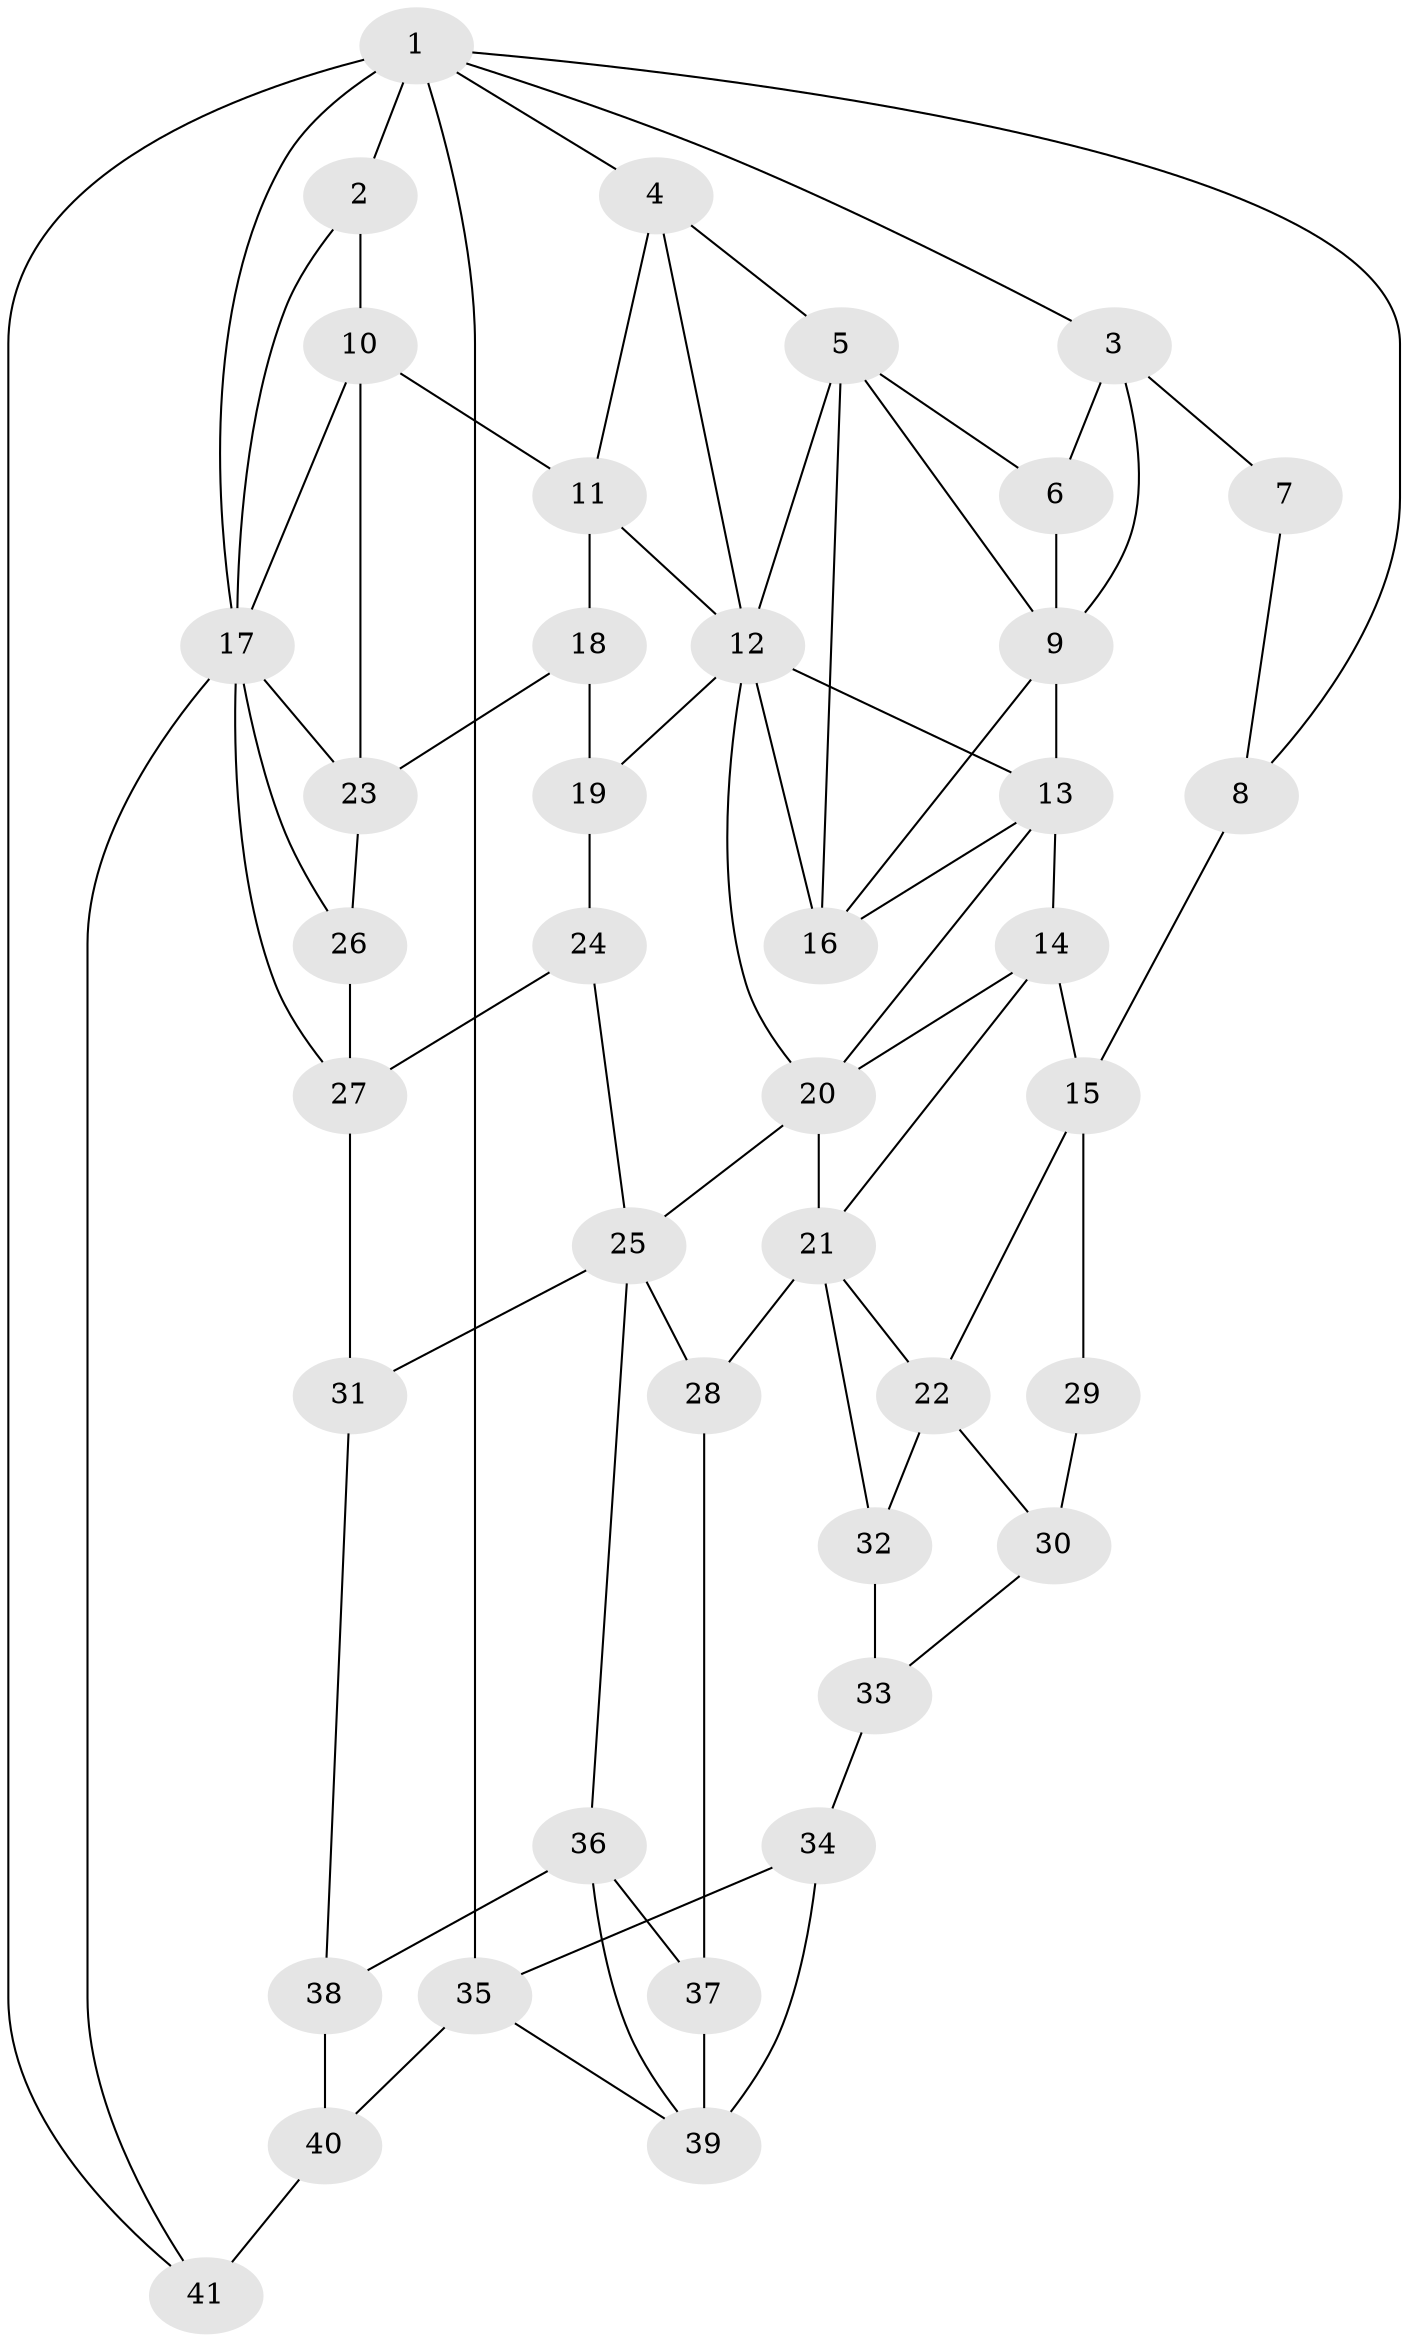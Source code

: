 // original degree distribution, {3: 0.029850746268656716, 6: 0.23134328358208955, 4: 0.21641791044776118, 5: 0.5223880597014925}
// Generated by graph-tools (version 1.1) at 2025/54/03/04/25 22:54:47]
// undirected, 41 vertices, 79 edges
graph export_dot {
  node [color=gray90,style=filled];
  1;
  2;
  3;
  4;
  5;
  6;
  7;
  8;
  9;
  10;
  11;
  12;
  13;
  14;
  15;
  16;
  17;
  18;
  19;
  20;
  21;
  22;
  23;
  24;
  25;
  26;
  27;
  28;
  29;
  30;
  31;
  32;
  33;
  34;
  35;
  36;
  37;
  38;
  39;
  40;
  41;
  1 -- 2 [weight=3.0];
  1 -- 3 [weight=1.0];
  1 -- 4 [weight=1.0];
  1 -- 8 [weight=1.0];
  1 -- 17 [weight=1.0];
  1 -- 35 [weight=2.0];
  1 -- 41 [weight=1.0];
  2 -- 10 [weight=1.0];
  2 -- 17 [weight=1.0];
  3 -- 6 [weight=1.0];
  3 -- 7 [weight=1.0];
  3 -- 9 [weight=1.0];
  4 -- 5 [weight=1.0];
  4 -- 11 [weight=1.0];
  4 -- 12 [weight=1.0];
  5 -- 6 [weight=1.0];
  5 -- 9 [weight=1.0];
  5 -- 12 [weight=2.0];
  5 -- 16 [weight=1.0];
  6 -- 9 [weight=1.0];
  7 -- 8 [weight=1.0];
  8 -- 15 [weight=2.0];
  9 -- 13 [weight=1.0];
  9 -- 16 [weight=1.0];
  10 -- 11 [weight=2.0];
  10 -- 17 [weight=1.0];
  10 -- 23 [weight=1.0];
  11 -- 12 [weight=1.0];
  11 -- 18 [weight=2.0];
  12 -- 13 [weight=1.0];
  12 -- 16 [weight=3.0];
  12 -- 19 [weight=1.0];
  12 -- 20 [weight=1.0];
  13 -- 14 [weight=1.0];
  13 -- 16 [weight=1.0];
  13 -- 20 [weight=1.0];
  14 -- 15 [weight=1.0];
  14 -- 20 [weight=1.0];
  14 -- 21 [weight=1.0];
  15 -- 22 [weight=1.0];
  15 -- 29 [weight=1.0];
  17 -- 23 [weight=1.0];
  17 -- 26 [weight=1.0];
  17 -- 27 [weight=1.0];
  17 -- 41 [weight=1.0];
  18 -- 19 [weight=2.0];
  18 -- 23 [weight=2.0];
  19 -- 24 [weight=1.0];
  20 -- 21 [weight=1.0];
  20 -- 25 [weight=1.0];
  21 -- 22 [weight=1.0];
  21 -- 28 [weight=2.0];
  21 -- 32 [weight=1.0];
  22 -- 30 [weight=1.0];
  22 -- 32 [weight=1.0];
  23 -- 26 [weight=1.0];
  24 -- 25 [weight=1.0];
  24 -- 27 [weight=2.0];
  25 -- 28 [weight=2.0];
  25 -- 31 [weight=1.0];
  25 -- 36 [weight=1.0];
  26 -- 27 [weight=1.0];
  27 -- 31 [weight=2.0];
  28 -- 37 [weight=1.0];
  29 -- 30 [weight=3.0];
  30 -- 33 [weight=2.0];
  31 -- 38 [weight=2.0];
  32 -- 33 [weight=2.0];
  33 -- 34 [weight=2.0];
  34 -- 35 [weight=1.0];
  34 -- 39 [weight=2.0];
  35 -- 39 [weight=1.0];
  35 -- 40 [weight=1.0];
  36 -- 37 [weight=1.0];
  36 -- 38 [weight=2.0];
  36 -- 39 [weight=1.0];
  37 -- 39 [weight=2.0];
  38 -- 40 [weight=2.0];
  40 -- 41 [weight=2.0];
}

